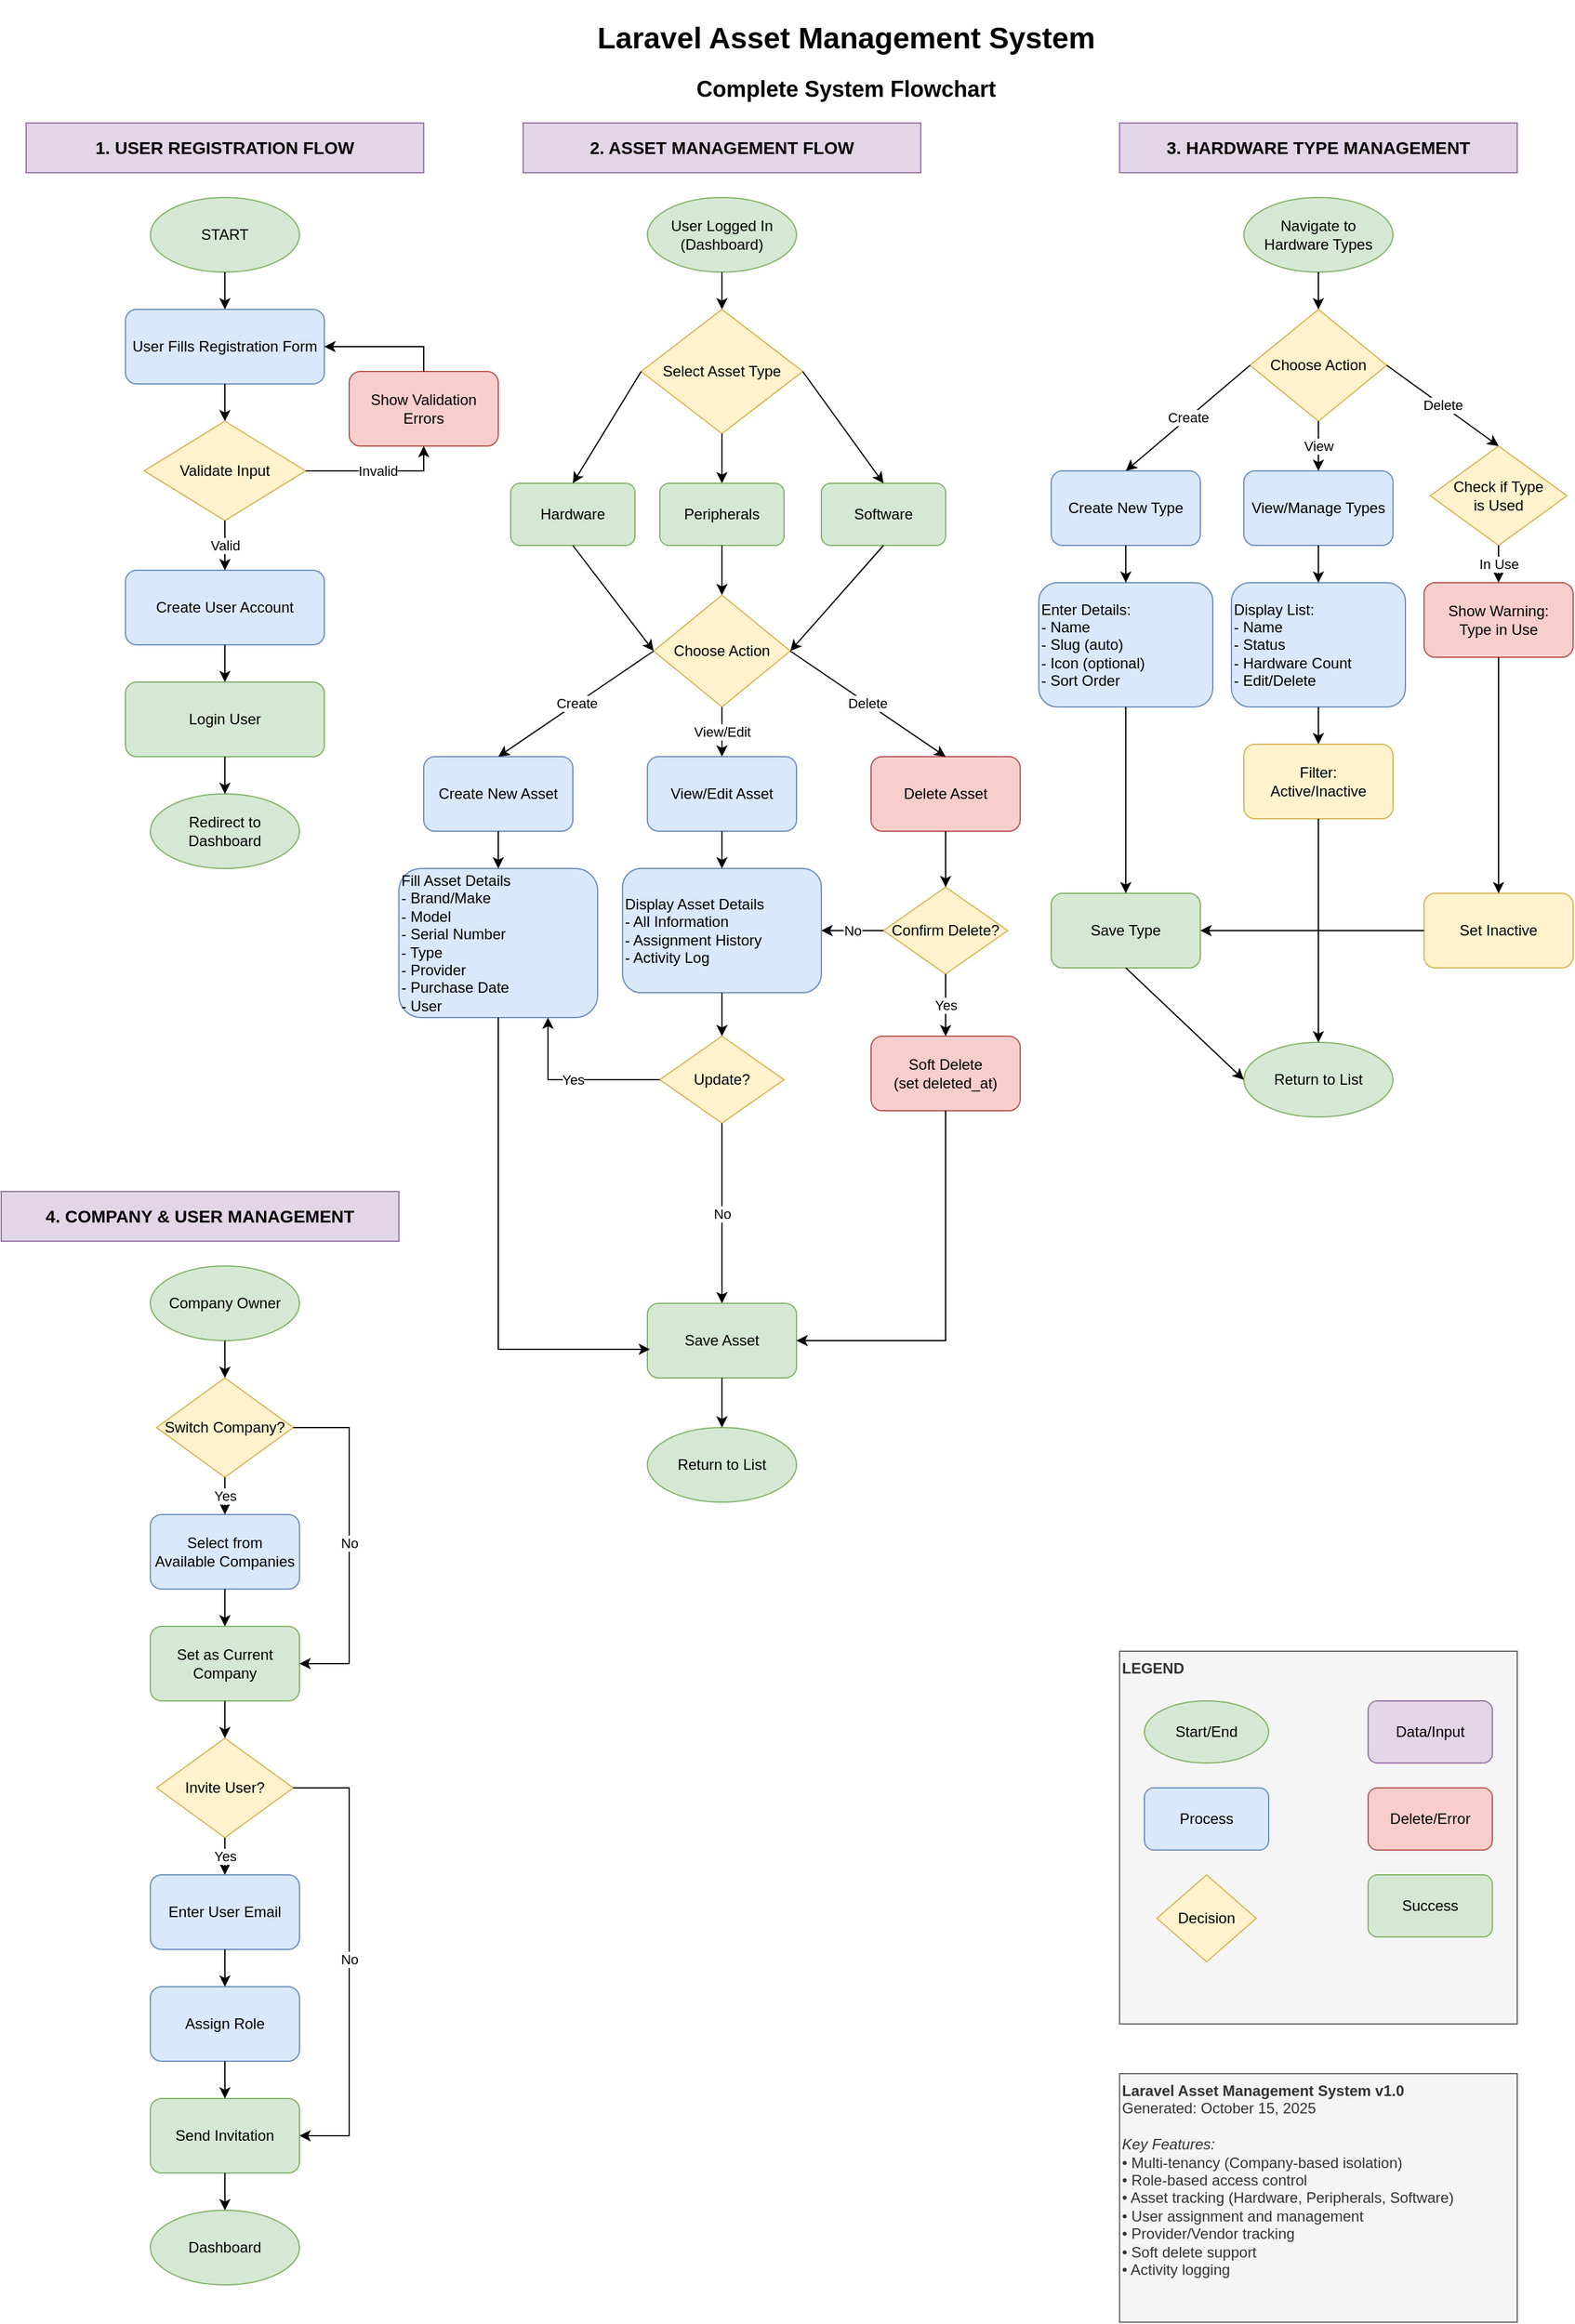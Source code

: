 <mxfile version="28.2.5">
  <diagram name="Laravel Asset Management Flowchart" id="flowchart">
    <mxGraphModel dx="703" dy="2680" grid="1" gridSize="10" guides="1" tooltips="1" connect="1" arrows="1" fold="1" page="1" pageScale="1" pageWidth="1400" pageHeight="1800" math="0" shadow="0">
      <root>
        <mxCell id="0" />
        <mxCell id="1" parent="0" />
        <mxCell id="title" value="&lt;h1&gt;Laravel Asset Management System&lt;/h1&gt;&lt;h2&gt;Complete System Flowchart&lt;/h2&gt;" style="text;html=1;strokeColor=none;fillColor=none;align=center;verticalAlign=middle;whiteSpace=wrap;rounded=0;" parent="1" vertex="1">
          <mxGeometry x="400" y="10" width="600" height="60" as="geometry" />
        </mxCell>
        <mxCell id="section1-title" value="&lt;b&gt;1. USER REGISTRATION FLOW&lt;/b&gt;" style="rounded=0;whiteSpace=wrap;html=1;fillColor=#e1d5e7;strokeColor=#9673a6;fontSize=14;" parent="1" vertex="1">
          <mxGeometry x="40" y="90" width="320" height="40" as="geometry" />
        </mxCell>
        <mxCell id="reg-start" value="START" style="ellipse;whiteSpace=wrap;html=1;fillColor=#d5e8d4;strokeColor=#82b366;" parent="1" vertex="1">
          <mxGeometry x="140" y="150" width="120" height="60" as="geometry" />
        </mxCell>
        <mxCell id="reg-form" value="User Fills Registration Form" style="rounded=1;whiteSpace=wrap;html=1;fillColor=#dae8fc;strokeColor=#6c8ebf;" parent="1" vertex="1">
          <mxGeometry x="120" y="240" width="160" height="60" as="geometry" />
        </mxCell>
        <mxCell id="reg-validate" value="Validate Input" style="rhombus;whiteSpace=wrap;html=1;fillColor=#fff2cc;strokeColor=#d6b656;" parent="1" vertex="1">
          <mxGeometry x="135" y="330" width="130" height="80" as="geometry" />
        </mxCell>
        <mxCell id="reg-error" value="Show Validation Errors" style="rounded=1;whiteSpace=wrap;html=1;fillColor=#f8cecc;strokeColor=#b85450;" parent="1" vertex="1">
          <mxGeometry x="300" y="290" width="120" height="60" as="geometry" />
        </mxCell>
        <mxCell id="reg-create-user" value="Create User Account" style="rounded=1;whiteSpace=wrap;html=1;fillColor=#dae8fc;strokeColor=#6c8ebf;" parent="1" vertex="1">
          <mxGeometry x="120" y="450" width="160" height="60" as="geometry" />
        </mxCell>
        <mxCell id="reg-login" value="Login User" style="rounded=1;whiteSpace=wrap;html=1;fillColor=#d5e8d4;strokeColor=#82b366;" parent="1" vertex="1">
          <mxGeometry x="120" y="540" width="160" height="60" as="geometry" />
        </mxCell>
        <mxCell id="reg-dashboard" value="Redirect to Dashboard" style="ellipse;whiteSpace=wrap;html=1;fillColor=#d5e8d4;strokeColor=#82b366;" parent="1" vertex="1">
          <mxGeometry x="140" y="630" width="120" height="60" as="geometry" />
        </mxCell>
        <mxCell id="arr-reg-1" value="" style="endArrow=classic;html=1;rounded=0;exitX=0.5;exitY=1;exitDx=0;exitDy=0;entryX=0.5;entryY=0;entryDx=0;entryDy=0;" parent="1" source="reg-start" target="reg-form" edge="1">
          <mxGeometry width="50" height="50" relative="1" as="geometry" />
        </mxCell>
        <mxCell id="arr-reg-2" value="" style="endArrow=classic;html=1;rounded=0;exitX=0.5;exitY=1;exitDx=0;exitDy=0;entryX=0.5;entryY=0;entryDx=0;entryDy=0;" parent="1" source="reg-form" target="reg-validate" edge="1">
          <mxGeometry width="50" height="50" relative="1" as="geometry" />
        </mxCell>
        <mxCell id="arr-reg-3" value="Invalid" style="endArrow=classic;html=1;rounded=0;exitX=1;exitY=0.5;exitDx=0;exitDy=0;entryX=0.5;entryY=1;entryDx=0;entryDy=0;" parent="1" source="reg-validate" target="reg-error" edge="1">
          <mxGeometry width="50" height="50" relative="1" as="geometry">
            <Array as="points">
              <mxPoint x="360" y="370" />
            </Array>
          </mxGeometry>
        </mxCell>
        <mxCell id="arr-reg-4" value="" style="endArrow=classic;html=1;rounded=0;exitX=0.5;exitY=0;exitDx=0;exitDy=0;entryX=1;entryY=0.5;entryDx=0;entryDy=0;" parent="1" source="reg-error" target="reg-form" edge="1">
          <mxGeometry width="50" height="50" relative="1" as="geometry">
            <Array as="points">
              <mxPoint x="360" y="270" />
              <mxPoint x="320" y="270" />
            </Array>
          </mxGeometry>
        </mxCell>
        <mxCell id="arr-reg-5" value="Valid" style="endArrow=classic;html=1;rounded=0;exitX=0.5;exitY=1;exitDx=0;exitDy=0;entryX=0.5;entryY=0;entryDx=0;entryDy=0;" parent="1" source="reg-validate" target="reg-create-user" edge="1">
          <mxGeometry width="50" height="50" relative="1" as="geometry" />
        </mxCell>
        <mxCell id="arr-reg-6" value="" style="endArrow=classic;html=1;rounded=0;exitX=0.5;exitY=1;exitDx=0;exitDy=0;entryX=0.5;entryY=0;entryDx=0;entryDy=0;" parent="1" source="reg-create-user" edge="1">
          <mxGeometry width="50" height="50" relative="1" as="geometry">
            <mxPoint x="200" y="540" as="targetPoint" />
          </mxGeometry>
        </mxCell>
        <mxCell id="arr-reg-9" value="" style="endArrow=classic;html=1;rounded=0;exitX=0.5;exitY=1;exitDx=0;exitDy=0;entryX=0.5;entryY=0;entryDx=0;entryDy=0;" parent="1" source="reg-login" target="reg-dashboard" edge="1">
          <mxGeometry width="50" height="50" relative="1" as="geometry" />
        </mxCell>
        <mxCell id="section2-title" value="&lt;b&gt;2. ASSET MANAGEMENT FLOW&lt;/b&gt;" style="rounded=0;whiteSpace=wrap;html=1;fillColor=#e1d5e7;strokeColor=#9673a6;fontSize=14;" parent="1" vertex="1">
          <mxGeometry x="440" y="90" width="320" height="40" as="geometry" />
        </mxCell>
        <mxCell id="asset-start" value="User Logged In&lt;br&gt;(Dashboard)" style="ellipse;whiteSpace=wrap;html=1;fillColor=#d5e8d4;strokeColor=#82b366;" parent="1" vertex="1">
          <mxGeometry x="540" y="150" width="120" height="60" as="geometry" />
        </mxCell>
        <mxCell id="asset-select" value="Select Asset Type" style="rhombus;whiteSpace=wrap;html=1;fillColor=#fff2cc;strokeColor=#d6b656;" parent="1" vertex="1">
          <mxGeometry x="535" y="240" width="130" height="100" as="geometry" />
        </mxCell>
        <mxCell id="asset-hardware" value="Hardware" style="rounded=1;whiteSpace=wrap;html=1;fillColor=#d5e8d4;strokeColor=#82b366;" parent="1" vertex="1">
          <mxGeometry x="430" y="380" width="100" height="50" as="geometry" />
        </mxCell>
        <mxCell id="asset-peripheral" value="Peripherals" style="rounded=1;whiteSpace=wrap;html=1;fillColor=#d5e8d4;strokeColor=#82b366;" parent="1" vertex="1">
          <mxGeometry x="550" y="380" width="100" height="50" as="geometry" />
        </mxCell>
        <mxCell id="asset-software" value="Software" style="rounded=1;whiteSpace=wrap;html=1;fillColor=#d5e8d4;strokeColor=#82b366;" parent="1" vertex="1">
          <mxGeometry x="680" y="380" width="100" height="50" as="geometry" />
        </mxCell>
        <mxCell id="asset-action" value="Choose Action" style="rhombus;whiteSpace=wrap;html=1;fillColor=#fff2cc;strokeColor=#d6b656;" parent="1" vertex="1">
          <mxGeometry x="545" y="470" width="110" height="90" as="geometry" />
        </mxCell>
        <mxCell id="asset-create" value="Create New Asset" style="rounded=1;whiteSpace=wrap;html=1;fillColor=#dae8fc;strokeColor=#6c8ebf;" parent="1" vertex="1">
          <mxGeometry x="360" y="600" width="120" height="60" as="geometry" />
        </mxCell>
        <mxCell id="asset-form" value="Fill Asset Details&lt;br&gt;- Brand/Make&lt;br&gt;- Model&lt;br&gt;- Serial Number&lt;br&gt;- Type&lt;br&gt;- Provider&lt;br&gt;- Purchase Date&lt;div&gt;- User&lt;/div&gt;" style="rounded=1;whiteSpace=wrap;html=1;fillColor=#dae8fc;strokeColor=#6c8ebf;align=left;" parent="1" vertex="1">
          <mxGeometry x="340" y="690" width="160" height="120" as="geometry" />
        </mxCell>
        <mxCell id="asset-save" value="Save Asset" style="rounded=1;whiteSpace=wrap;html=1;fillColor=#d5e8d4;strokeColor=#82b366;" parent="1" vertex="1">
          <mxGeometry x="540" y="1040" width="120" height="60" as="geometry" />
        </mxCell>
        <mxCell id="asset-view" value="View/Edit Asset" style="rounded=1;whiteSpace=wrap;html=1;fillColor=#dae8fc;strokeColor=#6c8ebf;" parent="1" vertex="1">
          <mxGeometry x="540" y="600" width="120" height="60" as="geometry" />
        </mxCell>
        <mxCell id="asset-display" value="Display Asset Details&lt;br&gt;- All Information&lt;br&gt;- Assignment History&lt;br&gt;- Activity Log" style="rounded=1;whiteSpace=wrap;html=1;fillColor=#dae8fc;strokeColor=#6c8ebf;align=left;" parent="1" vertex="1">
          <mxGeometry x="520" y="690" width="160" height="100" as="geometry" />
        </mxCell>
        <mxCell id="asset-update" value="Update?" style="rhombus;whiteSpace=wrap;html=1;fillColor=#fff2cc;strokeColor=#d6b656;" parent="1" vertex="1">
          <mxGeometry x="550" y="825" width="100" height="70" as="geometry" />
        </mxCell>
        <mxCell id="asset-delete" value="Delete Asset" style="rounded=1;whiteSpace=wrap;html=1;fillColor=#f8cecc;strokeColor=#b85450;" parent="1" vertex="1">
          <mxGeometry x="720" y="600" width="120" height="60" as="geometry" />
        </mxCell>
        <mxCell id="asset-confirm" value="Confirm Delete?" style="rhombus;whiteSpace=wrap;html=1;fillColor=#fff2cc;strokeColor=#d6b656;" parent="1" vertex="1">
          <mxGeometry x="730" y="705" width="100" height="70" as="geometry" />
        </mxCell>
        <mxCell id="asset-soft-delete" value="Soft Delete&lt;br&gt;(set deleted_at)" style="rounded=1;whiteSpace=wrap;html=1;fillColor=#f8cecc;strokeColor=#b85450;" parent="1" vertex="1">
          <mxGeometry x="720" y="825" width="120" height="60" as="geometry" />
        </mxCell>
        <mxCell id="asset-end" value="Return to List" style="ellipse;whiteSpace=wrap;html=1;fillColor=#d5e8d4;strokeColor=#82b366;" parent="1" vertex="1">
          <mxGeometry x="540" y="1140" width="120" height="60" as="geometry" />
        </mxCell>
        <mxCell id="arr-asset-1" value="" style="endArrow=classic;html=1;rounded=0;exitX=0.5;exitY=1;exitDx=0;exitDy=0;entryX=0.5;entryY=0;entryDx=0;entryDy=0;" parent="1" source="asset-start" target="asset-select" edge="1">
          <mxGeometry width="50" height="50" relative="1" as="geometry" />
        </mxCell>
        <mxCell id="arr-asset-2" value="" style="endArrow=classic;html=1;rounded=0;exitX=0;exitY=0.5;exitDx=0;exitDy=0;entryX=0.5;entryY=0;entryDx=0;entryDy=0;" parent="1" source="asset-select" target="asset-hardware" edge="1">
          <mxGeometry width="50" height="50" relative="1" as="geometry" />
        </mxCell>
        <mxCell id="arr-asset-3" value="" style="endArrow=classic;html=1;rounded=0;exitX=0.5;exitY=1;exitDx=0;exitDy=0;entryX=0.5;entryY=0;entryDx=0;entryDy=0;" parent="1" source="asset-select" target="asset-peripheral" edge="1">
          <mxGeometry width="50" height="50" relative="1" as="geometry" />
        </mxCell>
        <mxCell id="arr-asset-4" value="" style="endArrow=classic;html=1;rounded=0;exitX=1;exitY=0.5;exitDx=0;exitDy=0;entryX=0.5;entryY=0;entryDx=0;entryDy=0;" parent="1" source="asset-select" target="asset-software" edge="1">
          <mxGeometry width="50" height="50" relative="1" as="geometry" />
        </mxCell>
        <mxCell id="arr-asset-5" value="" style="endArrow=classic;html=1;rounded=0;exitX=0.5;exitY=1;exitDx=0;exitDy=0;entryX=0;entryY=0.5;entryDx=0;entryDy=0;" parent="1" source="asset-hardware" target="asset-action" edge="1">
          <mxGeometry width="50" height="50" relative="1" as="geometry" />
        </mxCell>
        <mxCell id="arr-asset-6" value="" style="endArrow=classic;html=1;rounded=0;exitX=0.5;exitY=1;exitDx=0;exitDy=0;entryX=0.5;entryY=0;entryDx=0;entryDy=0;" parent="1" source="asset-peripheral" target="asset-action" edge="1">
          <mxGeometry width="50" height="50" relative="1" as="geometry" />
        </mxCell>
        <mxCell id="arr-asset-7" value="" style="endArrow=classic;html=1;rounded=0;exitX=0.5;exitY=1;exitDx=0;exitDy=0;entryX=1;entryY=0.5;entryDx=0;entryDy=0;" parent="1" source="asset-software" target="asset-action" edge="1">
          <mxGeometry width="50" height="50" relative="1" as="geometry" />
        </mxCell>
        <mxCell id="arr-asset-8" value="Create" style="endArrow=classic;html=1;rounded=0;exitX=0;exitY=0.5;exitDx=0;exitDy=0;entryX=0.5;entryY=0;entryDx=0;entryDy=0;" parent="1" source="asset-action" target="asset-create" edge="1">
          <mxGeometry width="50" height="50" relative="1" as="geometry" />
        </mxCell>
        <mxCell id="arr-asset-9" value="" style="endArrow=classic;html=1;rounded=0;exitX=0.5;exitY=1;exitDx=0;exitDy=0;entryX=0.5;entryY=0;entryDx=0;entryDy=0;" parent="1" source="asset-create" target="asset-form" edge="1">
          <mxGeometry width="50" height="50" relative="1" as="geometry" />
        </mxCell>
        <mxCell id="arr-asset-10" value="" style="endArrow=classic;html=1;rounded=0;exitX=0.5;exitY=1;exitDx=0;exitDy=0;entryX=0.017;entryY=0.617;entryDx=0;entryDy=0;entryPerimeter=0;" parent="1" source="asset-form" target="asset-save" edge="1">
          <mxGeometry width="50" height="50" relative="1" as="geometry">
            <mxPoint x="420" y="840" as="targetPoint" />
            <Array as="points">
              <mxPoint x="420" y="1077" />
            </Array>
          </mxGeometry>
        </mxCell>
        <mxCell id="arr-asset-14" value="View/Edit" style="endArrow=classic;html=1;rounded=0;exitX=0.5;exitY=1;exitDx=0;exitDy=0;entryX=0.5;entryY=0;entryDx=0;entryDy=0;" parent="1" source="asset-action" target="asset-view" edge="1">
          <mxGeometry width="50" height="50" relative="1" as="geometry" />
        </mxCell>
        <mxCell id="arr-asset-15" value="" style="endArrow=classic;html=1;rounded=0;exitX=0.5;exitY=1;exitDx=0;exitDy=0;entryX=0.5;entryY=0;entryDx=0;entryDy=0;" parent="1" source="asset-view" target="asset-display" edge="1">
          <mxGeometry width="50" height="50" relative="1" as="geometry" />
        </mxCell>
        <mxCell id="arr-asset-16" value="" style="endArrow=classic;html=1;rounded=0;exitX=0.5;exitY=1;exitDx=0;exitDy=0;entryX=0.5;entryY=0;entryDx=0;entryDy=0;" parent="1" source="asset-display" target="asset-update" edge="1">
          <mxGeometry width="50" height="50" relative="1" as="geometry" />
        </mxCell>
        <mxCell id="arr-asset-17" value="Yes" style="endArrow=classic;html=1;rounded=0;exitX=0;exitY=0.5;exitDx=0;exitDy=0;entryX=0.75;entryY=1;entryDx=0;entryDy=0;" parent="1" source="asset-update" target="asset-form" edge="1">
          <mxGeometry width="50" height="50" relative="1" as="geometry">
            <Array as="points">
              <mxPoint x="460" y="860" />
            </Array>
          </mxGeometry>
        </mxCell>
        <mxCell id="arr-asset-18" value="No" style="endArrow=classic;html=1;rounded=0;exitX=0.5;exitY=1;exitDx=0;exitDy=0;entryX=0.5;entryY=0;entryDx=0;entryDy=0;" parent="1" source="asset-update" target="asset-save" edge="1">
          <mxGeometry width="50" height="50" relative="1" as="geometry" />
        </mxCell>
        <mxCell id="arr-asset-19" value="Delete" style="endArrow=classic;html=1;rounded=0;exitX=1;exitY=0.5;exitDx=0;exitDy=0;entryX=0.5;entryY=0;entryDx=0;entryDy=0;" parent="1" source="asset-action" target="asset-delete" edge="1">
          <mxGeometry width="50" height="50" relative="1" as="geometry" />
        </mxCell>
        <mxCell id="arr-asset-20" value="" style="endArrow=classic;html=1;rounded=0;exitX=0.5;exitY=1;exitDx=0;exitDy=0;entryX=0.5;entryY=0;entryDx=0;entryDy=0;" parent="1" source="asset-delete" target="asset-confirm" edge="1">
          <mxGeometry width="50" height="50" relative="1" as="geometry" />
        </mxCell>
        <mxCell id="arr-asset-21" value="Yes" style="endArrow=classic;html=1;rounded=0;exitX=0.5;exitY=1;exitDx=0;exitDy=0;entryX=0.5;entryY=0;entryDx=0;entryDy=0;" parent="1" source="asset-confirm" target="asset-soft-delete" edge="1">
          <mxGeometry width="50" height="50" relative="1" as="geometry" />
        </mxCell>
        <mxCell id="arr-asset-22" value="No" style="endArrow=classic;html=1;rounded=0;exitX=0;exitY=0.5;exitDx=0;exitDy=0;entryX=1;entryY=0.5;entryDx=0;entryDy=0;" parent="1" source="asset-confirm" target="asset-display" edge="1">
          <mxGeometry width="50" height="50" relative="1" as="geometry" />
        </mxCell>
        <mxCell id="arr-asset-23" value="" style="endArrow=classic;html=1;rounded=0;exitX=0.5;exitY=1;exitDx=0;exitDy=0;entryX=1;entryY=0.5;entryDx=0;entryDy=0;" parent="1" source="asset-soft-delete" target="asset-save" edge="1">
          <mxGeometry width="50" height="50" relative="1" as="geometry">
            <Array as="points">
              <mxPoint x="780" y="1070" />
            </Array>
          </mxGeometry>
        </mxCell>
        <mxCell id="arr-asset-24" value="" style="endArrow=classic;html=1;rounded=0;exitX=0.5;exitY=1;exitDx=0;exitDy=0;entryX=0.5;entryY=0;entryDx=0;entryDy=0;" parent="1" source="asset-save" target="asset-end" edge="1">
          <mxGeometry width="50" height="50" relative="1" as="geometry" />
        </mxCell>
        <mxCell id="section3-title" value="&lt;b&gt;3. HARDWARE TYPE MANAGEMENT&lt;/b&gt;" style="rounded=0;whiteSpace=wrap;html=1;fillColor=#e1d5e7;strokeColor=#9673a6;fontSize=14;" parent="1" vertex="1">
          <mxGeometry x="920" y="90" width="320" height="40" as="geometry" />
        </mxCell>
        <mxCell id="hwtype-start" value="Navigate to&lt;br&gt;Hardware Types" style="ellipse;whiteSpace=wrap;html=1;fillColor=#d5e8d4;strokeColor=#82b366;" parent="1" vertex="1">
          <mxGeometry x="1020" y="150" width="120" height="60" as="geometry" />
        </mxCell>
        <mxCell id="hwtype-action" value="Choose Action" style="rhombus;whiteSpace=wrap;html=1;fillColor=#fff2cc;strokeColor=#d6b656;" parent="1" vertex="1">
          <mxGeometry x="1025" y="240" width="110" height="90" as="geometry" />
        </mxCell>
        <mxCell id="hwtype-create" value="Create New Type" style="rounded=1;whiteSpace=wrap;html=1;fillColor=#dae8fc;strokeColor=#6c8ebf;" parent="1" vertex="1">
          <mxGeometry x="865" y="370" width="120" height="60" as="geometry" />
        </mxCell>
        <mxCell id="hwtype-form" value="Enter Details:&lt;br&gt;- Name&lt;br&gt;- Slug (auto)&lt;br&gt;- Icon (optional)&lt;br&gt;- Sort Order" style="rounded=1;whiteSpace=wrap;html=1;fillColor=#dae8fc;strokeColor=#6c8ebf;align=left;" parent="1" vertex="1">
          <mxGeometry x="855" y="460" width="140" height="100" as="geometry" />
        </mxCell>
        <mxCell id="hwtype-save" value="Save Type" style="rounded=1;whiteSpace=wrap;html=1;fillColor=#d5e8d4;strokeColor=#82b366;" parent="1" vertex="1">
          <mxGeometry x="865" y="710" width="120" height="60" as="geometry" />
        </mxCell>
        <mxCell id="hwtype-list" value="View/Manage Types" style="rounded=1;whiteSpace=wrap;html=1;fillColor=#dae8fc;strokeColor=#6c8ebf;" parent="1" vertex="1">
          <mxGeometry x="1020" y="370" width="120" height="60" as="geometry" />
        </mxCell>
        <mxCell id="hwtype-display" value="Display List:&lt;br&gt;- Name&lt;br&gt;- Status&lt;br&gt;- Hardware Count&lt;br&gt;- Edit/Delete" style="rounded=1;whiteSpace=wrap;html=1;fillColor=#dae8fc;strokeColor=#6c8ebf;align=left;" parent="1" vertex="1">
          <mxGeometry x="1010" y="460" width="140" height="100" as="geometry" />
        </mxCell>
        <mxCell id="hwtype-filter" value="Filter:&lt;br&gt;Active/Inactive" style="rounded=1;whiteSpace=wrap;html=1;fillColor=#fff2cc;strokeColor=#d6b656;" parent="1" vertex="1">
          <mxGeometry x="1020" y="590" width="120" height="60" as="geometry" />
        </mxCell>
        <mxCell id="hwtype-used" value="Check if Type&lt;br&gt;is Used" style="rhombus;whiteSpace=wrap;html=1;fillColor=#fff2cc;strokeColor=#d6b656;" parent="1" vertex="1">
          <mxGeometry x="1170" y="350" width="110" height="80" as="geometry" />
        </mxCell>
        <mxCell id="hwtype-warning" value="Show Warning:&lt;br&gt;Type in Use" style="rounded=1;whiteSpace=wrap;html=1;fillColor=#f8cecc;strokeColor=#b85450;" parent="1" vertex="1">
          <mxGeometry x="1165" y="460" width="120" height="60" as="geometry" />
        </mxCell>
        <mxCell id="hwtype-inactive" value="Set Inactive" style="rounded=1;whiteSpace=wrap;html=1;fillColor=#fff2cc;strokeColor=#d6b656;" parent="1" vertex="1">
          <mxGeometry x="1165" y="710" width="120" height="60" as="geometry" />
        </mxCell>
        <mxCell id="hwtype-end" value="Return to List" style="ellipse;whiteSpace=wrap;html=1;fillColor=#d5e8d4;strokeColor=#82b366;" parent="1" vertex="1">
          <mxGeometry x="1020" y="830" width="120" height="60" as="geometry" />
        </mxCell>
        <mxCell id="arr-hwtype-1" value="" style="endArrow=classic;html=1;rounded=0;exitX=0.5;exitY=1;exitDx=0;exitDy=0;entryX=0.5;entryY=0;entryDx=0;entryDy=0;" parent="1" source="hwtype-start" target="hwtype-action" edge="1">
          <mxGeometry width="50" height="50" relative="1" as="geometry" />
        </mxCell>
        <mxCell id="arr-hwtype-2" value="Create" style="endArrow=classic;html=1;rounded=0;exitX=0;exitY=0.5;exitDx=0;exitDy=0;entryX=0.5;entryY=0;entryDx=0;entryDy=0;" parent="1" source="hwtype-action" target="hwtype-create" edge="1">
          <mxGeometry width="50" height="50" relative="1" as="geometry" />
        </mxCell>
        <mxCell id="arr-hwtype-3" value="" style="endArrow=classic;html=1;rounded=0;exitX=0.5;exitY=1;exitDx=0;exitDy=0;entryX=0.5;entryY=0;entryDx=0;entryDy=0;" parent="1" source="hwtype-create" target="hwtype-form" edge="1">
          <mxGeometry width="50" height="50" relative="1" as="geometry" />
        </mxCell>
        <mxCell id="arr-hwtype-4" value="" style="endArrow=classic;html=1;rounded=0;exitX=0.5;exitY=1;exitDx=0;exitDy=0;entryX=0.5;entryY=0;entryDx=0;entryDy=0;" parent="1" source="hwtype-form" target="hwtype-save" edge="1">
          <mxGeometry width="50" height="50" relative="1" as="geometry" />
        </mxCell>
        <mxCell id="arr-hwtype-5" value="View" style="endArrow=classic;html=1;rounded=0;exitX=0.5;exitY=1;exitDx=0;exitDy=0;entryX=0.5;entryY=0;entryDx=0;entryDy=0;" parent="1" source="hwtype-action" target="hwtype-list" edge="1">
          <mxGeometry width="50" height="50" relative="1" as="geometry" />
        </mxCell>
        <mxCell id="arr-hwtype-6" value="" style="endArrow=classic;html=1;rounded=0;exitX=0.5;exitY=1;exitDx=0;exitDy=0;entryX=0.5;entryY=0;entryDx=0;entryDy=0;" parent="1" source="hwtype-list" target="hwtype-display" edge="1">
          <mxGeometry width="50" height="50" relative="1" as="geometry" />
        </mxCell>
        <mxCell id="arr-hwtype-7" value="" style="endArrow=classic;html=1;rounded=0;exitX=0.5;exitY=1;exitDx=0;exitDy=0;entryX=0.5;entryY=0;entryDx=0;entryDy=0;" parent="1" source="hwtype-display" target="hwtype-filter" edge="1">
          <mxGeometry width="50" height="50" relative="1" as="geometry" />
        </mxCell>
        <mxCell id="arr-hwtype-8" value="Delete" style="endArrow=classic;html=1;rounded=0;exitX=1;exitY=0.5;exitDx=0;exitDy=0;entryX=0.5;entryY=0;entryDx=0;entryDy=0;" parent="1" source="hwtype-action" target="hwtype-used" edge="1">
          <mxGeometry width="50" height="50" relative="1" as="geometry" />
        </mxCell>
        <mxCell id="arr-hwtype-9" value="In Use" style="endArrow=classic;html=1;rounded=0;exitX=0.5;exitY=1;exitDx=0;exitDy=0;entryX=0.5;entryY=0;entryDx=0;entryDy=0;" parent="1" source="hwtype-used" target="hwtype-warning" edge="1">
          <mxGeometry width="50" height="50" relative="1" as="geometry" />
        </mxCell>
        <mxCell id="arr-hwtype-10" value="" style="endArrow=classic;html=1;rounded=0;exitX=0.5;exitY=1;exitDx=0;exitDy=0;entryX=0.5;entryY=0;entryDx=0;entryDy=0;" parent="1" source="hwtype-warning" target="hwtype-inactive" edge="1">
          <mxGeometry width="50" height="50" relative="1" as="geometry" />
        </mxCell>
        <mxCell id="arr-hwtype-11" value="" style="endArrow=classic;html=1;rounded=0;exitX=0;exitY=0.5;exitDx=0;exitDy=0;entryX=1;entryY=0.5;entryDx=0;entryDy=0;" parent="1" source="hwtype-inactive" target="hwtype-save" edge="1">
          <mxGeometry width="50" height="50" relative="1" as="geometry" />
        </mxCell>
        <mxCell id="arr-hwtype-12" value="" style="endArrow=classic;html=1;rounded=0;exitX=0.5;exitY=1;exitDx=0;exitDy=0;entryX=0;entryY=0.5;entryDx=0;entryDy=0;" parent="1" source="hwtype-save" target="hwtype-end" edge="1">
          <mxGeometry width="50" height="50" relative="1" as="geometry" />
        </mxCell>
        <mxCell id="arr-hwtype-13" value="" style="endArrow=classic;html=1;rounded=0;exitX=0.5;exitY=1;exitDx=0;exitDy=0;entryX=0.5;entryY=0;entryDx=0;entryDy=0;" parent="1" source="hwtype-filter" target="hwtype-end" edge="1">
          <mxGeometry width="50" height="50" relative="1" as="geometry" />
        </mxCell>
        <mxCell id="section4-title" value="&lt;b&gt;4. COMPANY &amp; USER MANAGEMENT&lt;/b&gt;" style="rounded=0;whiteSpace=wrap;html=1;fillColor=#e1d5e7;strokeColor=#9673a6;fontSize=14;" parent="1" vertex="1">
          <mxGeometry x="20" y="950" width="320" height="40" as="geometry" />
        </mxCell>
        <mxCell id="company-start" value="Company Owner" style="ellipse;whiteSpace=wrap;html=1;fillColor=#d5e8d4;strokeColor=#82b366;" parent="1" vertex="1">
          <mxGeometry x="140" y="1010" width="120" height="60" as="geometry" />
        </mxCell>
        <mxCell id="company-switch" value="Switch Company?" style="rhombus;whiteSpace=wrap;html=1;fillColor=#fff2cc;strokeColor=#d6b656;" parent="1" vertex="1">
          <mxGeometry x="145" y="1100" width="110" height="80" as="geometry" />
        </mxCell>
        <mxCell id="company-select" value="Select from&lt;br&gt;Available Companies" style="rounded=1;whiteSpace=wrap;html=1;fillColor=#dae8fc;strokeColor=#6c8ebf;" parent="1" vertex="1">
          <mxGeometry x="140" y="1210" width="120" height="60" as="geometry" />
        </mxCell>
        <mxCell id="company-change" value="Set as Current Company" style="rounded=1;whiteSpace=wrap;html=1;fillColor=#d5e8d4;strokeColor=#82b366;" parent="1" vertex="1">
          <mxGeometry x="140" y="1300" width="120" height="60" as="geometry" />
        </mxCell>
        <mxCell id="company-invite" value="Invite User?" style="rhombus;whiteSpace=wrap;html=1;fillColor=#fff2cc;strokeColor=#d6b656;" parent="1" vertex="1">
          <mxGeometry x="145" y="1390" width="110" height="80" as="geometry" />
        </mxCell>
        <mxCell id="company-email" value="Enter User Email" style="rounded=1;whiteSpace=wrap;html=1;fillColor=#dae8fc;strokeColor=#6c8ebf;" parent="1" vertex="1">
          <mxGeometry x="140" y="1500" width="120" height="60" as="geometry" />
        </mxCell>
        <mxCell id="company-role" value="Assign Role" style="rounded=1;whiteSpace=wrap;html=1;fillColor=#dae8fc;strokeColor=#6c8ebf;" parent="1" vertex="1">
          <mxGeometry x="140" y="1590" width="120" height="60" as="geometry" />
        </mxCell>
        <mxCell id="company-send" value="Send Invitation" style="rounded=1;whiteSpace=wrap;html=1;fillColor=#d5e8d4;strokeColor=#82b366;" parent="1" vertex="1">
          <mxGeometry x="140" y="1680" width="120" height="60" as="geometry" />
        </mxCell>
        <mxCell id="company-end" value="Dashboard" style="ellipse;whiteSpace=wrap;html=1;fillColor=#d5e8d4;strokeColor=#82b366;" parent="1" vertex="1">
          <mxGeometry x="140" y="1770" width="120" height="60" as="geometry" />
        </mxCell>
        <mxCell id="arr-company-1" value="" style="endArrow=classic;html=1;rounded=0;exitX=0.5;exitY=1;exitDx=0;exitDy=0;entryX=0.5;entryY=0;entryDx=0;entryDy=0;" parent="1" source="company-start" target="company-switch" edge="1">
          <mxGeometry width="50" height="50" relative="1" as="geometry" />
        </mxCell>
        <mxCell id="arr-company-2" value="Yes" style="endArrow=classic;html=1;rounded=0;exitX=0.5;exitY=1;exitDx=0;exitDy=0;entryX=0.5;entryY=0;entryDx=0;entryDy=0;" parent="1" source="company-switch" target="company-select" edge="1">
          <mxGeometry width="50" height="50" relative="1" as="geometry" />
        </mxCell>
        <mxCell id="arr-company-3" value="" style="endArrow=classic;html=1;rounded=0;exitX=0.5;exitY=1;exitDx=0;exitDy=0;entryX=0.5;entryY=0;entryDx=0;entryDy=0;" parent="1" source="company-select" target="company-change" edge="1">
          <mxGeometry width="50" height="50" relative="1" as="geometry" />
        </mxCell>
        <mxCell id="arr-company-4" value="No" style="endArrow=classic;html=1;rounded=0;exitX=1;exitY=0.5;exitDx=0;exitDy=0;entryX=1;entryY=0.5;entryDx=0;entryDy=0;" parent="1" source="company-switch" target="company-change" edge="1">
          <mxGeometry width="50" height="50" relative="1" as="geometry">
            <Array as="points">
              <mxPoint x="300" y="1140" />
              <mxPoint x="300" y="1330" />
            </Array>
          </mxGeometry>
        </mxCell>
        <mxCell id="arr-company-5" value="" style="endArrow=classic;html=1;rounded=0;exitX=0.5;exitY=1;exitDx=0;exitDy=0;entryX=0.5;entryY=0;entryDx=0;entryDy=0;" parent="1" source="company-change" target="company-invite" edge="1">
          <mxGeometry width="50" height="50" relative="1" as="geometry" />
        </mxCell>
        <mxCell id="arr-company-6" value="Yes" style="endArrow=classic;html=1;rounded=0;exitX=0.5;exitY=1;exitDx=0;exitDy=0;entryX=0.5;entryY=0;entryDx=0;entryDy=0;" parent="1" source="company-invite" target="company-email" edge="1">
          <mxGeometry width="50" height="50" relative="1" as="geometry" />
        </mxCell>
        <mxCell id="arr-company-7" value="" style="endArrow=classic;html=1;rounded=0;exitX=0.5;exitY=1;exitDx=0;exitDy=0;entryX=0.5;entryY=0;entryDx=0;entryDy=0;" parent="1" source="company-email" target="company-role" edge="1">
          <mxGeometry width="50" height="50" relative="1" as="geometry" />
        </mxCell>
        <mxCell id="arr-company-8" value="" style="endArrow=classic;html=1;rounded=0;exitX=0.5;exitY=1;exitDx=0;exitDy=0;entryX=0.5;entryY=0;entryDx=0;entryDy=0;" parent="1" source="company-role" target="company-send" edge="1">
          <mxGeometry width="50" height="50" relative="1" as="geometry" />
        </mxCell>
        <mxCell id="arr-company-9" value="No" style="endArrow=classic;html=1;rounded=0;exitX=1;exitY=0.5;exitDx=0;exitDy=0;entryX=1;entryY=0.5;entryDx=0;entryDy=0;" parent="1" source="company-invite" target="company-send" edge="1">
          <mxGeometry width="50" height="50" relative="1" as="geometry">
            <Array as="points">
              <mxPoint x="300" y="1430" />
              <mxPoint x="300" y="1710" />
            </Array>
          </mxGeometry>
        </mxCell>
        <mxCell id="arr-company-10" value="" style="endArrow=classic;html=1;rounded=0;exitX=0.5;exitY=1;exitDx=0;exitDy=0;entryX=0.5;entryY=0;entryDx=0;entryDy=0;" parent="1" source="company-send" target="company-end" edge="1">
          <mxGeometry width="50" height="50" relative="1" as="geometry" />
        </mxCell>
        <mxCell id="legend-box" value="&lt;b&gt;LEGEND&lt;/b&gt;" style="rounded=0;whiteSpace=wrap;html=1;fillColor=#f5f5f5;strokeColor=#666666;align=left;verticalAlign=top;fontColor=#333333;" parent="1" vertex="1">
          <mxGeometry x="920" y="1320" width="320" height="300" as="geometry" />
        </mxCell>
        <mxCell id="legend-start" value="Start/End" style="ellipse;whiteSpace=wrap;html=1;fillColor=#d5e8d4;strokeColor=#82b366;" parent="1" vertex="1">
          <mxGeometry x="940" y="1360" width="100" height="50" as="geometry" />
        </mxCell>
        <mxCell id="legend-process" value="Process" style="rounded=1;whiteSpace=wrap;html=1;fillColor=#dae8fc;strokeColor=#6c8ebf;" parent="1" vertex="1">
          <mxGeometry x="940" y="1430" width="100" height="50" as="geometry" />
        </mxCell>
        <mxCell id="legend-decision" value="Decision" style="rhombus;whiteSpace=wrap;html=1;fillColor=#fff2cc;strokeColor=#d6b656;" parent="1" vertex="1">
          <mxGeometry x="950" y="1500" width="80" height="70" as="geometry" />
        </mxCell>
        <mxCell id="legend-data" value="Data/Input" style="rounded=1;whiteSpace=wrap;html=1;fillColor=#e1d5e7;strokeColor=#9673a6;" parent="1" vertex="1">
          <mxGeometry x="1120" y="1360" width="100" height="50" as="geometry" />
        </mxCell>
        <mxCell id="legend-delete" value="Delete/Error" style="rounded=1;whiteSpace=wrap;html=1;fillColor=#f8cecc;strokeColor=#b85450;" parent="1" vertex="1">
          <mxGeometry x="1120" y="1430" width="100" height="50" as="geometry" />
        </mxCell>
        <mxCell id="legend-success" value="Success" style="rounded=1;whiteSpace=wrap;html=1;fillColor=#d5e8d4;strokeColor=#82b366;" parent="1" vertex="1">
          <mxGeometry x="1120" y="1500" width="100" height="50" as="geometry" />
        </mxCell>
        <mxCell id="footer" value="&lt;b&gt;Laravel Asset Management System v1.0&lt;/b&gt;&lt;br&gt;Generated: October 15, 2025&lt;br&gt;&lt;br&gt;&lt;i&gt;Key Features:&lt;/i&gt;&lt;br&gt;• Multi-tenancy (Company-based isolation)&lt;br&gt;• Role-based access control&lt;br&gt;• Asset tracking (Hardware, Peripherals, Software)&lt;br&gt;• User assignment and management&lt;br&gt;• Provider/Vendor tracking&lt;br&gt;• Soft delete support&lt;br&gt;• Activity logging" style="text;html=1;strokeColor=#666666;fillColor=#f5f5f5;align=left;verticalAlign=top;whiteSpace=wrap;rounded=0;fontColor=#333333;" parent="1" vertex="1">
          <mxGeometry x="920" y="1660" width="320" height="200" as="geometry" />
        </mxCell>
      </root>
    </mxGraphModel>
  </diagram>
</mxfile>
